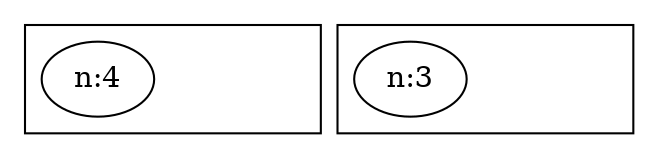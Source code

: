 digraph root {
	graph [compound=true]
	subgraph cluster_4mirgc {
		graph [label=""]
		4 [style=invisible]
		"n:4" [label="n:4"]
	}
	subgraph cluster_3wrmte {
		graph [label=""]
		3 [style=invisible]
		"n:3" [label="n:3"]
	}
}